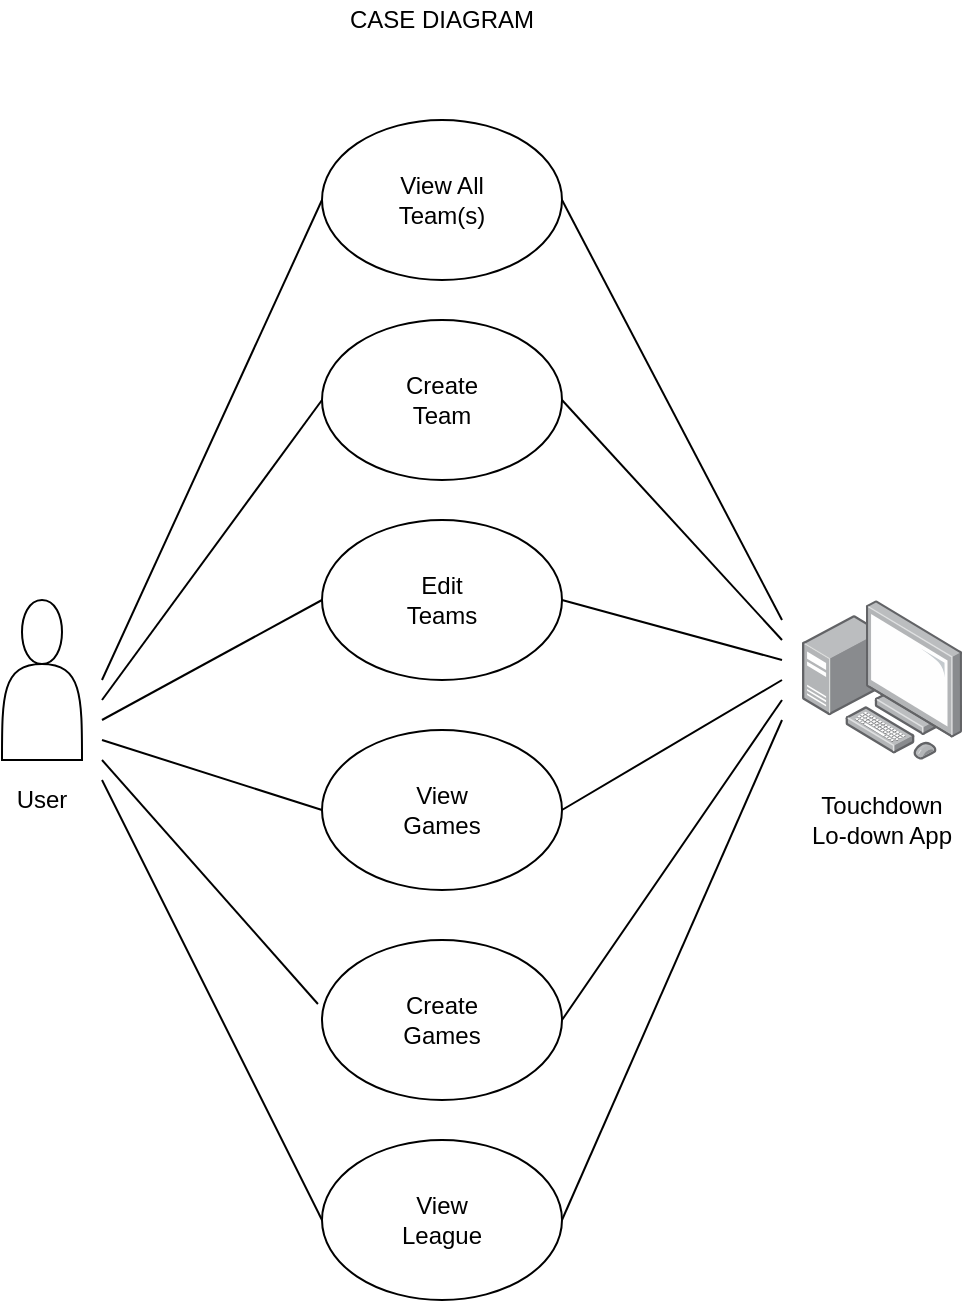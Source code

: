 <mxfile version="13.7.9" type="device"><diagram id="sKhGb5co9rh300X2BuIN" name="Page-1"><mxGraphModel dx="458" dy="631" grid="1" gridSize="10" guides="1" tooltips="1" connect="1" arrows="1" fold="1" page="1" pageScale="1" pageWidth="827" pageHeight="1169" math="0" shadow="0"><root><mxCell id="0"/><mxCell id="1" parent="0"/><mxCell id="w2hV6ieX8IWEFQZD4iHO-4" value="" style="ellipse;whiteSpace=wrap;html=1;" vertex="1" parent="1"><mxGeometry x="240" y="610" width="120" height="80" as="geometry"/></mxCell><mxCell id="w2hV6ieX8IWEFQZD4iHO-5" value="Create Games" style="text;html=1;strokeColor=none;fillColor=none;align=center;verticalAlign=middle;whiteSpace=wrap;rounded=0;" vertex="1" parent="1"><mxGeometry x="280" y="640" width="40" height="20" as="geometry"/></mxCell><mxCell id="w2hV6ieX8IWEFQZD4iHO-7" value="" style="ellipse;whiteSpace=wrap;html=1;" vertex="1" parent="1"><mxGeometry x="240" y="200" width="120" height="80" as="geometry"/></mxCell><mxCell id="w2hV6ieX8IWEFQZD4iHO-8" value="View All Team(s)" style="text;html=1;strokeColor=none;fillColor=none;align=center;verticalAlign=middle;whiteSpace=wrap;rounded=0;" vertex="1" parent="1"><mxGeometry x="270" y="230" width="60" height="20" as="geometry"/></mxCell><mxCell id="w2hV6ieX8IWEFQZD4iHO-9" value="" style="ellipse;whiteSpace=wrap;html=1;" vertex="1" parent="1"><mxGeometry x="240" y="400" width="120" height="80" as="geometry"/></mxCell><mxCell id="w2hV6ieX8IWEFQZD4iHO-12" value="" style="shape=actor;whiteSpace=wrap;html=1;" vertex="1" parent="1"><mxGeometry x="80" y="440" width="40" height="80" as="geometry"/></mxCell><mxCell id="w2hV6ieX8IWEFQZD4iHO-18" value="" style="ellipse;whiteSpace=wrap;html=1;" vertex="1" parent="1"><mxGeometry x="240" y="300" width="120" height="80" as="geometry"/></mxCell><mxCell id="w2hV6ieX8IWEFQZD4iHO-19" value="" style="ellipse;whiteSpace=wrap;html=1;" vertex="1" parent="1"><mxGeometry x="240" y="505" width="120" height="80" as="geometry"/></mxCell><mxCell id="w2hV6ieX8IWEFQZD4iHO-24" value="User" style="text;html=1;strokeColor=none;fillColor=none;align=center;verticalAlign=middle;whiteSpace=wrap;rounded=0;" vertex="1" parent="1"><mxGeometry x="80" y="530" width="40" height="20" as="geometry"/></mxCell><mxCell id="w2hV6ieX8IWEFQZD4iHO-25" value="Create Team" style="text;html=1;strokeColor=none;fillColor=none;align=center;verticalAlign=middle;whiteSpace=wrap;rounded=0;" vertex="1" parent="1"><mxGeometry x="280" y="330" width="40" height="20" as="geometry"/></mxCell><mxCell id="w2hV6ieX8IWEFQZD4iHO-26" value="Edit Teams" style="text;html=1;strokeColor=none;fillColor=none;align=center;verticalAlign=middle;whiteSpace=wrap;rounded=0;" vertex="1" parent="1"><mxGeometry x="280" y="430" width="40" height="20" as="geometry"/></mxCell><mxCell id="w2hV6ieX8IWEFQZD4iHO-27" value="View Games" style="text;html=1;strokeColor=none;fillColor=none;align=center;verticalAlign=middle;whiteSpace=wrap;rounded=0;" vertex="1" parent="1"><mxGeometry x="280" y="535" width="40" height="20" as="geometry"/></mxCell><mxCell id="w2hV6ieX8IWEFQZD4iHO-28" value="" style="ellipse;whiteSpace=wrap;html=1;" vertex="1" parent="1"><mxGeometry x="240" y="710" width="120" height="80" as="geometry"/></mxCell><mxCell id="w2hV6ieX8IWEFQZD4iHO-29" value="View League" style="text;html=1;strokeColor=none;fillColor=none;align=center;verticalAlign=middle;whiteSpace=wrap;rounded=0;" vertex="1" parent="1"><mxGeometry x="280" y="740" width="40" height="20" as="geometry"/></mxCell><mxCell id="w2hV6ieX8IWEFQZD4iHO-30" value="" style="endArrow=none;html=1;entryX=0;entryY=0.5;entryDx=0;entryDy=0;" edge="1" parent="1" target="w2hV6ieX8IWEFQZD4iHO-7"><mxGeometry width="50" height="50" relative="1" as="geometry"><mxPoint x="130" y="480" as="sourcePoint"/><mxPoint x="180" y="430" as="targetPoint"/></mxGeometry></mxCell><mxCell id="w2hV6ieX8IWEFQZD4iHO-31" value="" style="endArrow=none;html=1;entryX=0;entryY=0.5;entryDx=0;entryDy=0;" edge="1" parent="1" target="w2hV6ieX8IWEFQZD4iHO-18"><mxGeometry width="50" height="50" relative="1" as="geometry"><mxPoint x="130" y="490" as="sourcePoint"/><mxPoint x="190" y="430" as="targetPoint"/></mxGeometry></mxCell><mxCell id="w2hV6ieX8IWEFQZD4iHO-32" value="" style="endArrow=none;html=1;entryX=0;entryY=0.5;entryDx=0;entryDy=0;" edge="1" parent="1" target="w2hV6ieX8IWEFQZD4iHO-9"><mxGeometry width="50" height="50" relative="1" as="geometry"><mxPoint x="130" y="500" as="sourcePoint"/><mxPoint x="180" y="450" as="targetPoint"/></mxGeometry></mxCell><mxCell id="w2hV6ieX8IWEFQZD4iHO-33" value="" style="endArrow=none;html=1;entryX=0;entryY=0.5;entryDx=0;entryDy=0;" edge="1" parent="1" target="w2hV6ieX8IWEFQZD4iHO-19"><mxGeometry width="50" height="50" relative="1" as="geometry"><mxPoint x="130" y="510" as="sourcePoint"/><mxPoint x="210" y="515" as="targetPoint"/></mxGeometry></mxCell><mxCell id="w2hV6ieX8IWEFQZD4iHO-34" value="" style="endArrow=none;html=1;entryX=-0.017;entryY=0.4;entryDx=0;entryDy=0;entryPerimeter=0;" edge="1" parent="1" target="w2hV6ieX8IWEFQZD4iHO-4"><mxGeometry width="50" height="50" relative="1" as="geometry"><mxPoint x="130" y="520" as="sourcePoint"/><mxPoint x="170" y="570" as="targetPoint"/></mxGeometry></mxCell><mxCell id="w2hV6ieX8IWEFQZD4iHO-35" value="" style="endArrow=none;html=1;entryX=0;entryY=0.5;entryDx=0;entryDy=0;" edge="1" parent="1" target="w2hV6ieX8IWEFQZD4iHO-28"><mxGeometry width="50" height="50" relative="1" as="geometry"><mxPoint x="130" y="530" as="sourcePoint"/><mxPoint x="230" y="740" as="targetPoint"/></mxGeometry></mxCell><mxCell id="w2hV6ieX8IWEFQZD4iHO-36" value="" style="points=[];aspect=fixed;html=1;align=center;shadow=0;dashed=0;image;image=img/lib/allied_telesis/computer_and_terminals/Personal_Computer_with_Server.svg;" vertex="1" parent="1"><mxGeometry x="480" y="440" width="80" height="80" as="geometry"/></mxCell><mxCell id="w2hV6ieX8IWEFQZD4iHO-37" value="" style="endArrow=none;html=1;" edge="1" parent="1"><mxGeometry width="50" height="50" relative="1" as="geometry"><mxPoint x="360" y="440" as="sourcePoint"/><mxPoint x="470" y="470" as="targetPoint"/></mxGeometry></mxCell><mxCell id="w2hV6ieX8IWEFQZD4iHO-38" value="" style="endArrow=none;html=1;exitX=1;exitY=0.5;exitDx=0;exitDy=0;" edge="1" parent="1" source="w2hV6ieX8IWEFQZD4iHO-19"><mxGeometry width="50" height="50" relative="1" as="geometry"><mxPoint x="400" y="580" as="sourcePoint"/><mxPoint x="470" y="480" as="targetPoint"/></mxGeometry></mxCell><mxCell id="w2hV6ieX8IWEFQZD4iHO-39" value="" style="endArrow=none;html=1;exitX=1;exitY=0.5;exitDx=0;exitDy=0;" edge="1" parent="1" source="w2hV6ieX8IWEFQZD4iHO-4"><mxGeometry width="50" height="50" relative="1" as="geometry"><mxPoint x="440" y="635" as="sourcePoint"/><mxPoint x="470" y="490" as="targetPoint"/></mxGeometry></mxCell><mxCell id="w2hV6ieX8IWEFQZD4iHO-40" value="" style="endArrow=none;html=1;exitX=1;exitY=0.5;exitDx=0;exitDy=0;" edge="1" parent="1" source="w2hV6ieX8IWEFQZD4iHO-28"><mxGeometry width="50" height="50" relative="1" as="geometry"><mxPoint x="400" y="740" as="sourcePoint"/><mxPoint x="470" y="500" as="targetPoint"/></mxGeometry></mxCell><mxCell id="w2hV6ieX8IWEFQZD4iHO-41" value="" style="endArrow=none;html=1;exitX=1;exitY=0.5;exitDx=0;exitDy=0;" edge="1" parent="1" source="w2hV6ieX8IWEFQZD4iHO-18"><mxGeometry width="50" height="50" relative="1" as="geometry"><mxPoint x="400" y="350" as="sourcePoint"/><mxPoint x="470" y="460" as="targetPoint"/></mxGeometry></mxCell><mxCell id="w2hV6ieX8IWEFQZD4iHO-42" value="" style="endArrow=none;html=1;exitX=1;exitY=0.5;exitDx=0;exitDy=0;" edge="1" parent="1" source="w2hV6ieX8IWEFQZD4iHO-7"><mxGeometry width="50" height="50" relative="1" as="geometry"><mxPoint x="414" y="265" as="sourcePoint"/><mxPoint x="470" y="450" as="targetPoint"/></mxGeometry></mxCell><mxCell id="w2hV6ieX8IWEFQZD4iHO-43" value="Touchdown Lo-down App" style="text;html=1;strokeColor=none;fillColor=none;align=center;verticalAlign=middle;whiteSpace=wrap;rounded=0;" vertex="1" parent="1"><mxGeometry x="480" y="540" width="80" height="20" as="geometry"/></mxCell><mxCell id="w2hV6ieX8IWEFQZD4iHO-44" value="CASE DIAGRAM" style="text;html=1;strokeColor=none;fillColor=none;align=center;verticalAlign=middle;whiteSpace=wrap;rounded=0;" vertex="1" parent="1"><mxGeometry x="235" y="140" width="130" height="20" as="geometry"/></mxCell></root></mxGraphModel></diagram></mxfile>